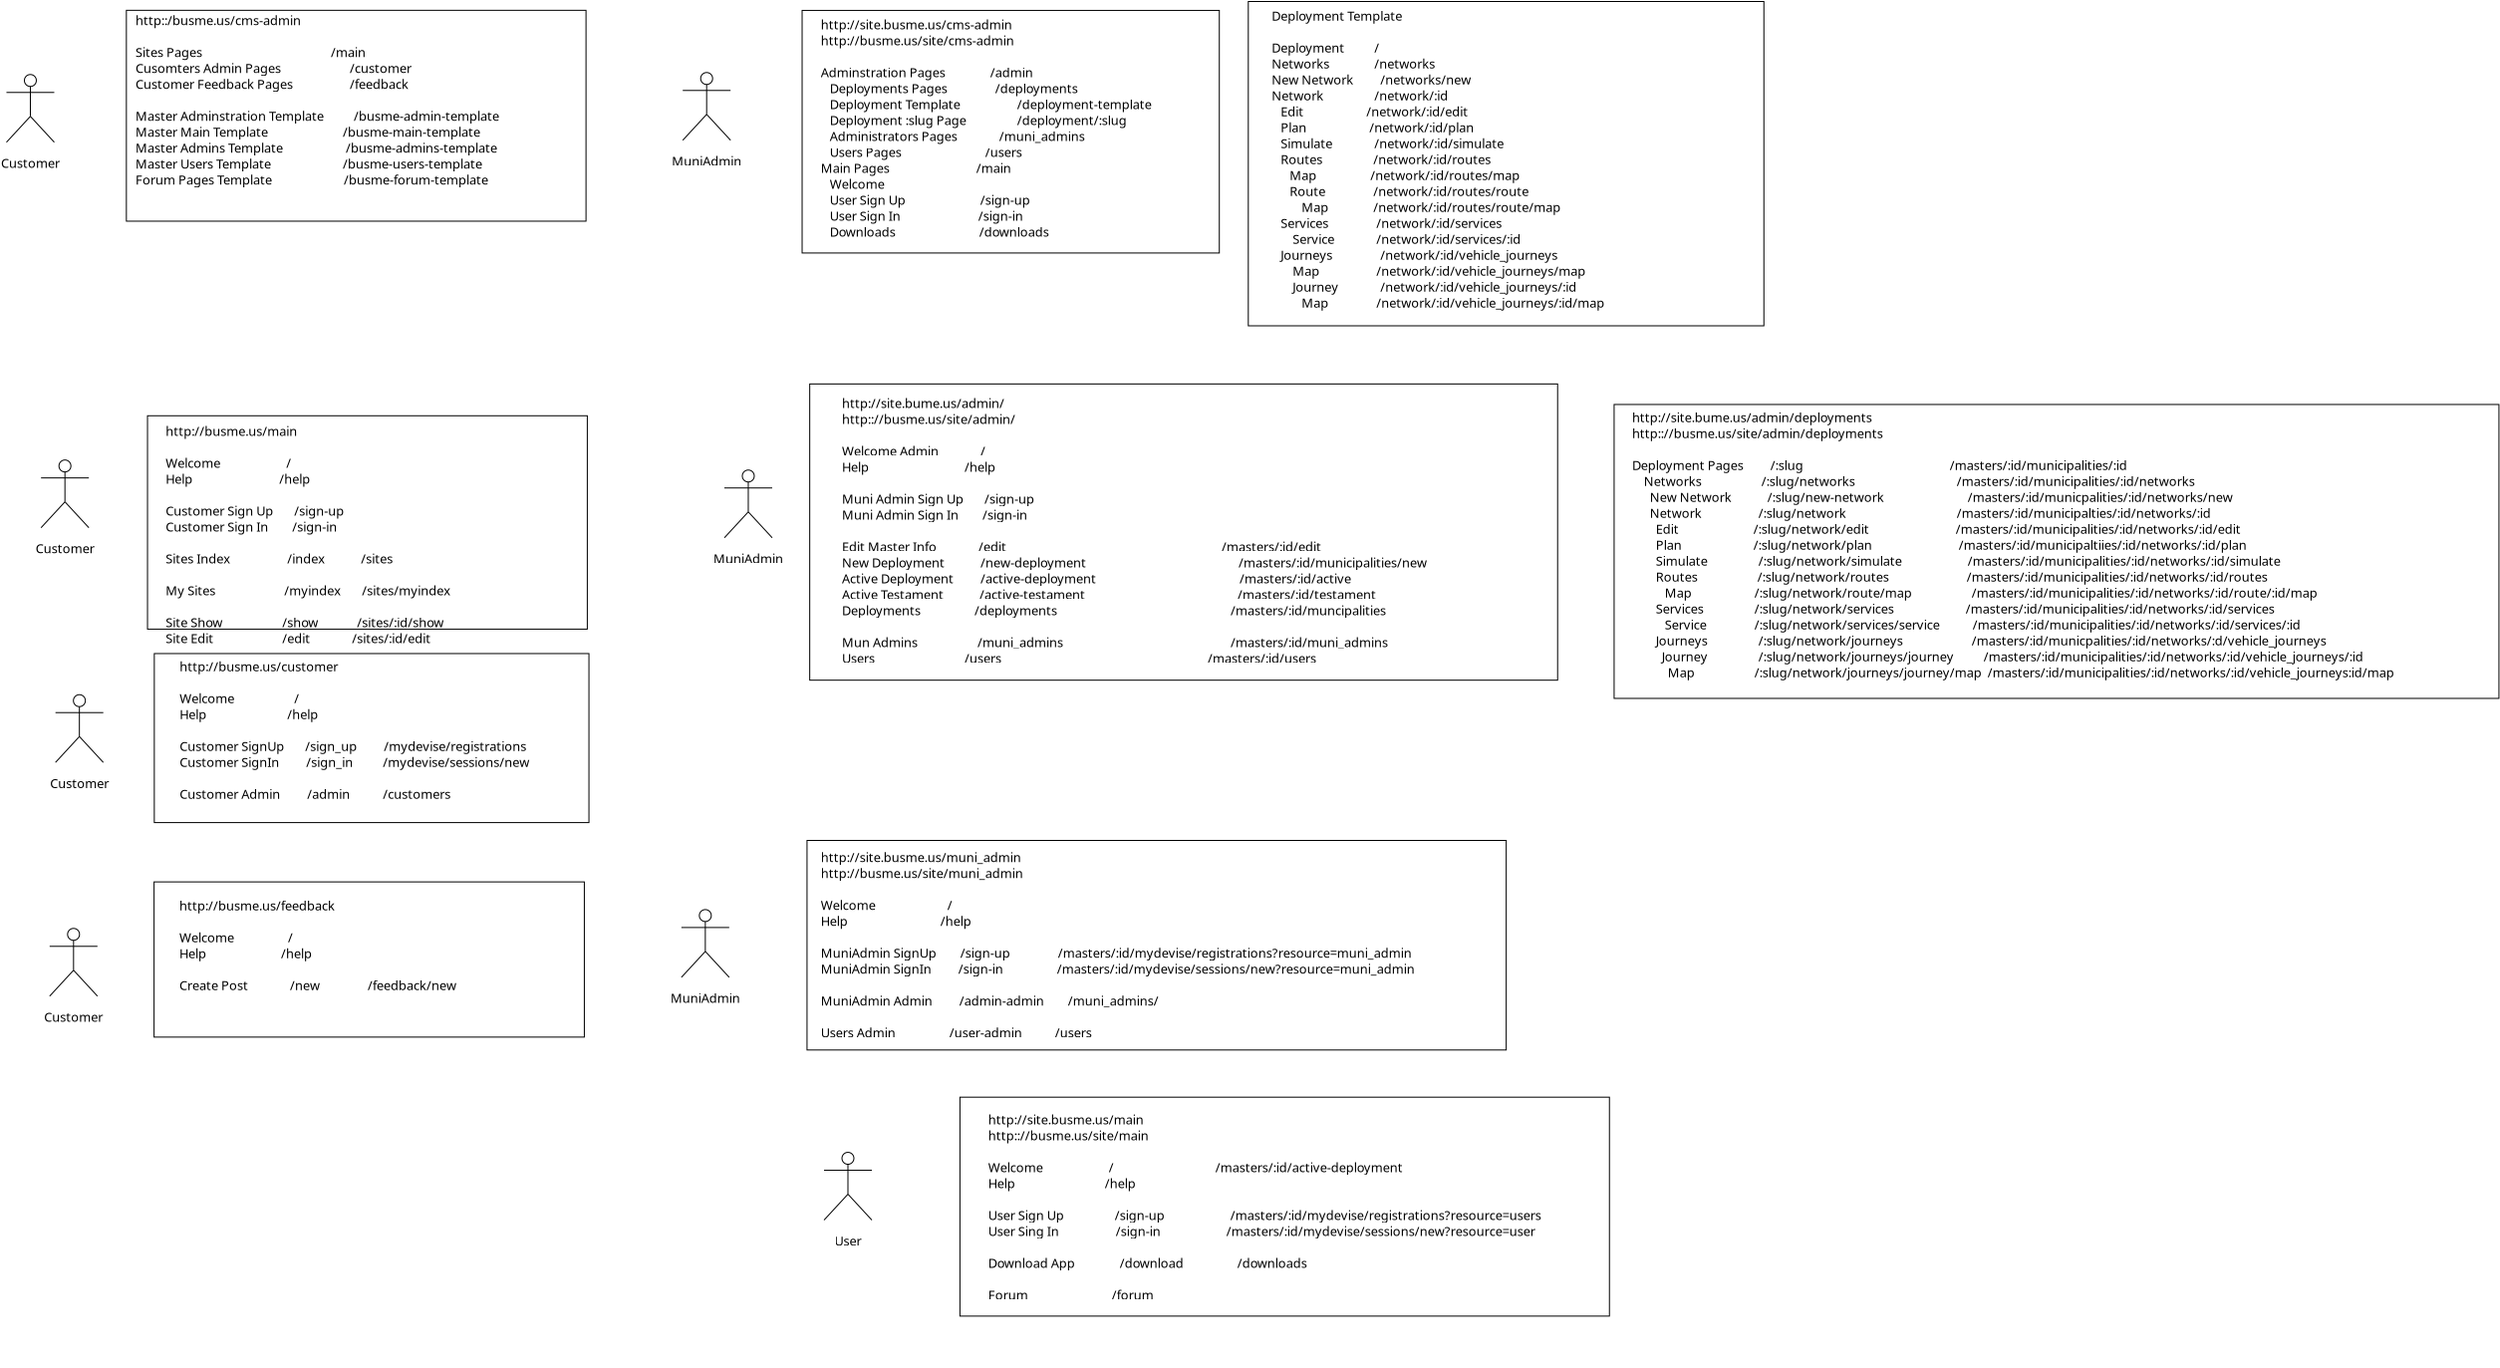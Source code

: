 <?xml version="1.0" encoding="UTF-8"?>
<dia:diagram xmlns:dia="http://www.lysator.liu.se/~alla/dia/">
  <dia:layer name="Background" visible="true" active="true">
    <dia:object type="Standard - Box" version="0" id="O0">
      <dia:attribute name="obj_pos">
        <dia:point val="81.388,1.315"/>
      </dia:attribute>
      <dia:attribute name="obj_bb">
        <dia:rectangle val="81.362,1.29;125.812,16.089"/>
      </dia:attribute>
      <dia:attribute name="elem_corner">
        <dia:point val="81.388,1.315"/>
      </dia:attribute>
      <dia:attribute name="elem_width">
        <dia:real val="44.4"/>
      </dia:attribute>
      <dia:attribute name="elem_height">
        <dia:real val="14.75"/>
      </dia:attribute>
      <dia:attribute name="border_width">
        <dia:real val="0.05"/>
      </dia:attribute>
      <dia:attribute name="show_background">
        <dia:boolean val="true"/>
      </dia:attribute>
    </dia:object>
    <dia:object type="Standard - Box" version="0" id="O1">
      <dia:attribute name="obj_pos">
        <dia:point val="63.031,-18.908"/>
      </dia:attribute>
      <dia:attribute name="obj_bb">
        <dia:rectangle val="63.006,-18.933;88.928,-2.608"/>
      </dia:attribute>
      <dia:attribute name="elem_corner">
        <dia:point val="63.031,-18.908"/>
      </dia:attribute>
      <dia:attribute name="elem_width">
        <dia:real val="25.872"/>
      </dia:attribute>
      <dia:attribute name="elem_height">
        <dia:real val="16.275"/>
      </dia:attribute>
      <dia:attribute name="border_width">
        <dia:real val="0.05"/>
      </dia:attribute>
      <dia:attribute name="show_background">
        <dia:boolean val="true"/>
      </dia:attribute>
    </dia:object>
    <dia:object type="Standard - Box" version="0" id="O2">
      <dia:attribute name="obj_pos">
        <dia:point val="8.134,13.815"/>
      </dia:attribute>
      <dia:attribute name="obj_bb">
        <dia:rectangle val="8.109,13.79;29.968,22.322"/>
      </dia:attribute>
      <dia:attribute name="elem_corner">
        <dia:point val="8.134,13.815"/>
      </dia:attribute>
      <dia:attribute name="elem_width">
        <dia:real val="21.81"/>
      </dia:attribute>
      <dia:attribute name="elem_height">
        <dia:real val="8.482"/>
      </dia:attribute>
      <dia:attribute name="border_width">
        <dia:real val="0.05"/>
      </dia:attribute>
      <dia:attribute name="show_background">
        <dia:boolean val="true"/>
      </dia:attribute>
    </dia:object>
    <dia:object type="Standard - Box" version="0" id="O3">
      <dia:attribute name="obj_pos">
        <dia:point val="40.888,23.192"/>
      </dia:attribute>
      <dia:attribute name="obj_bb">
        <dia:rectangle val="40.862,23.166;75.998,33.732"/>
      </dia:attribute>
      <dia:attribute name="elem_corner">
        <dia:point val="40.888,23.192"/>
      </dia:attribute>
      <dia:attribute name="elem_width">
        <dia:real val="35.085"/>
      </dia:attribute>
      <dia:attribute name="elem_height">
        <dia:real val="10.516"/>
      </dia:attribute>
      <dia:attribute name="border_width">
        <dia:real val="0.05"/>
      </dia:attribute>
      <dia:attribute name="show_background">
        <dia:boolean val="true"/>
      </dia:attribute>
    </dia:object>
    <dia:object type="Standard - Box" version="0" id="O4">
      <dia:attribute name="obj_pos">
        <dia:point val="8.122,25.273"/>
      </dia:attribute>
      <dia:attribute name="obj_bb">
        <dia:rectangle val="8.097,25.248;29.738,33.087"/>
      </dia:attribute>
      <dia:attribute name="elem_corner">
        <dia:point val="8.122,25.273"/>
      </dia:attribute>
      <dia:attribute name="elem_width">
        <dia:real val="21.591"/>
      </dia:attribute>
      <dia:attribute name="elem_height">
        <dia:real val="7.788"/>
      </dia:attribute>
      <dia:attribute name="border_width">
        <dia:real val="0.05"/>
      </dia:attribute>
      <dia:attribute name="show_background">
        <dia:boolean val="true"/>
      </dia:attribute>
    </dia:object>
    <dia:object type="Standard - Box" version="0" id="O5">
      <dia:attribute name="obj_pos">
        <dia:point val="6.733,-18.466"/>
      </dia:attribute>
      <dia:attribute name="obj_bb">
        <dia:rectangle val="6.708,-18.491;29.822,-7.858"/>
      </dia:attribute>
      <dia:attribute name="elem_corner">
        <dia:point val="6.733,-18.466"/>
      </dia:attribute>
      <dia:attribute name="elem_width">
        <dia:real val="23.064"/>
      </dia:attribute>
      <dia:attribute name="elem_height">
        <dia:real val="10.582"/>
      </dia:attribute>
      <dia:attribute name="border_width">
        <dia:real val="0.05"/>
      </dia:attribute>
      <dia:attribute name="show_background">
        <dia:boolean val="true"/>
      </dia:attribute>
    </dia:object>
    <dia:object type="Standard - Box" version="0" id="O6">
      <dia:attribute name="obj_pos">
        <dia:point val="48.561,36.076"/>
      </dia:attribute>
      <dia:attribute name="obj_bb">
        <dia:rectangle val="48.536,36.051;81.178,47.087"/>
      </dia:attribute>
      <dia:attribute name="elem_corner">
        <dia:point val="48.561,36.076"/>
      </dia:attribute>
      <dia:attribute name="elem_width">
        <dia:real val="32.592"/>
      </dia:attribute>
      <dia:attribute name="elem_height">
        <dia:real val="10.986"/>
      </dia:attribute>
      <dia:attribute name="border_width">
        <dia:real val="0.05"/>
      </dia:attribute>
      <dia:attribute name="show_background">
        <dia:boolean val="true"/>
      </dia:attribute>
    </dia:object>
    <dia:object type="Standard - Box" version="0" id="O7">
      <dia:attribute name="obj_pos">
        <dia:point val="41.024,0.285"/>
      </dia:attribute>
      <dia:attribute name="obj_bb">
        <dia:rectangle val="40.999,0.26;78.578,15.175"/>
      </dia:attribute>
      <dia:attribute name="elem_corner">
        <dia:point val="41.024,0.285"/>
      </dia:attribute>
      <dia:attribute name="elem_width">
        <dia:real val="37.529"/>
      </dia:attribute>
      <dia:attribute name="elem_height">
        <dia:real val="14.865"/>
      </dia:attribute>
      <dia:attribute name="border_width">
        <dia:real val="0.05"/>
      </dia:attribute>
      <dia:attribute name="show_background">
        <dia:boolean val="true"/>
      </dia:attribute>
    </dia:object>
    <dia:object type="Standard - Box" version="0" id="O8">
      <dia:attribute name="obj_pos">
        <dia:point val="7.793,1.881"/>
      </dia:attribute>
      <dia:attribute name="obj_bb">
        <dia:rectangle val="7.768,1.856;29.887,12.613"/>
      </dia:attribute>
      <dia:attribute name="elem_corner">
        <dia:point val="7.793,1.881"/>
      </dia:attribute>
      <dia:attribute name="elem_width">
        <dia:real val="22.069"/>
      </dia:attribute>
      <dia:attribute name="elem_height">
        <dia:real val="10.707"/>
      </dia:attribute>
      <dia:attribute name="border_width">
        <dia:real val="0.05"/>
      </dia:attribute>
      <dia:attribute name="show_background">
        <dia:boolean val="true"/>
      </dia:attribute>
    </dia:object>
    <dia:object type="UML - Actor" version="0" id="O9">
      <dia:attribute name="obj_pos">
        <dia:point val="3.65,6.2"/>
      </dia:attribute>
      <dia:attribute name="obj_bb">
        <dia:rectangle val="2.096,3.45;5.204,8.95"/>
      </dia:attribute>
      <dia:attribute name="meta">
        <dia:composite type="dict"/>
      </dia:attribute>
      <dia:attribute name="elem_corner">
        <dia:point val="2.4,3.5"/>
      </dia:attribute>
      <dia:attribute name="elem_width">
        <dia:real val="2.5"/>
      </dia:attribute>
      <dia:attribute name="elem_height">
        <dia:real val="5.4"/>
      </dia:attribute>
      <dia:attribute name="line_width">
        <dia:real val="0.05"/>
      </dia:attribute>
      <dia:attribute name="line_colour">
        <dia:color val="#000000"/>
      </dia:attribute>
      <dia:attribute name="fill_colour">
        <dia:color val="#ffffff"/>
      </dia:attribute>
      <dia:attribute name="text">
        <dia:composite type="text">
          <dia:attribute name="string">
            <dia:string>#Customer#</dia:string>
          </dia:attribute>
          <dia:attribute name="font">
            <dia:font family="sans" style="0" name="Helvetica"/>
          </dia:attribute>
          <dia:attribute name="height">
            <dia:real val="0.8"/>
          </dia:attribute>
          <dia:attribute name="pos">
            <dia:point val="3.65,8.695"/>
          </dia:attribute>
          <dia:attribute name="color">
            <dia:color val="#000000"/>
          </dia:attribute>
          <dia:attribute name="alignment">
            <dia:enum val="1"/>
          </dia:attribute>
        </dia:composite>
      </dia:attribute>
    </dia:object>
    <dia:object type="Standard - Text" version="1" id="O10">
      <dia:attribute name="obj_pos">
        <dia:point val="22.85,9.85"/>
      </dia:attribute>
      <dia:attribute name="obj_bb">
        <dia:rectangle val="22.85,9.255;22.85,10.002"/>
      </dia:attribute>
      <dia:attribute name="text">
        <dia:composite type="text">
          <dia:attribute name="string">
            <dia:string>##</dia:string>
          </dia:attribute>
          <dia:attribute name="font">
            <dia:font family="sans" style="0" name="Helvetica"/>
          </dia:attribute>
          <dia:attribute name="height">
            <dia:real val="0.8"/>
          </dia:attribute>
          <dia:attribute name="pos">
            <dia:point val="22.85,9.85"/>
          </dia:attribute>
          <dia:attribute name="color">
            <dia:color val="#000000"/>
          </dia:attribute>
          <dia:attribute name="alignment">
            <dia:enum val="0"/>
          </dia:attribute>
        </dia:composite>
      </dia:attribute>
      <dia:attribute name="valign">
        <dia:enum val="3"/>
      </dia:attribute>
    </dia:object>
    <dia:object type="Standard - Text" version="1" id="O11">
      <dia:attribute name="obj_pos">
        <dia:point val="12.741,6.832"/>
      </dia:attribute>
      <dia:attribute name="obj_bb">
        <dia:rectangle val="12.741,6.237;12.741,6.985"/>
      </dia:attribute>
      <dia:attribute name="text">
        <dia:composite type="text">
          <dia:attribute name="string">
            <dia:string>##</dia:string>
          </dia:attribute>
          <dia:attribute name="font">
            <dia:font family="sans" style="0" name="Helvetica"/>
          </dia:attribute>
          <dia:attribute name="height">
            <dia:real val="0.8"/>
          </dia:attribute>
          <dia:attribute name="pos">
            <dia:point val="12.741,6.832"/>
          </dia:attribute>
          <dia:attribute name="color">
            <dia:color val="#000000"/>
          </dia:attribute>
          <dia:attribute name="alignment">
            <dia:enum val="0"/>
          </dia:attribute>
        </dia:composite>
      </dia:attribute>
      <dia:attribute name="valign">
        <dia:enum val="3"/>
      </dia:attribute>
    </dia:object>
    <dia:object type="Standard - Text" version="1" id="O12">
      <dia:attribute name="obj_pos">
        <dia:point val="8.706,2.21"/>
      </dia:attribute>
      <dia:attribute name="obj_bb">
        <dia:rectangle val="8.688,2.21;25.126,13.414"/>
      </dia:attribute>
      <dia:attribute name="text">
        <dia:composite type="text">
          <dia:attribute name="string">
            <dia:string>#http://busme.us/main

Welcome                      /
Help                             /help

Customer Sign Up       /sign-up
Customer Sign In        /sign-in

Sites Index                   /index            /sites

My Sites                       /myindex       /sites/myindex

Site Show                    /show             /sites/:id/show
Site Edit                       /edit              /sites/:id/edit#</dia:string>
          </dia:attribute>
          <dia:attribute name="font">
            <dia:font family="sans" style="0" name="Helvetica"/>
          </dia:attribute>
          <dia:attribute name="height">
            <dia:real val="0.8"/>
          </dia:attribute>
          <dia:attribute name="pos">
            <dia:point val="8.706,2.824"/>
          </dia:attribute>
          <dia:attribute name="color">
            <dia:color val="#000000"/>
          </dia:attribute>
          <dia:attribute name="alignment">
            <dia:enum val="0"/>
          </dia:attribute>
        </dia:composite>
      </dia:attribute>
      <dia:attribute name="valign">
        <dia:enum val="0"/>
      </dia:attribute>
    </dia:object>
    <dia:object type="Standard - Text" version="1" id="O13">
      <dia:attribute name="obj_pos">
        <dia:point val="42.641,1.491"/>
      </dia:attribute>
      <dia:attribute name="obj_bb">
        <dia:rectangle val="42.641,0.878;76.555,14.481"/>
      </dia:attribute>
      <dia:attribute name="text">
        <dia:composite type="text">
          <dia:attribute name="string">
            <dia:string>#http://site.bume.us/admin/
http:://busme.us/site/admin/

Welcome Admin              /
Help                                /help

Muni Admin Sign Up       /sign-up
Muni Admin Sign In        /sign-in

Edit Master Info              /edit                                                                        /masters/:id/edit
New Deployment            /new-deployment                                                   /masters/:id/municipalities/new
Active Deployment         /active-deployment                                                /masters/:id/active
Active Testament            /active-testament                                                   /masters/:id/testament
Deployments                  /deployments                                                          /masters/:id/muncipalities

Mun Admins                    /muni_admins                                                        /masters/:id/muni_admins
Users                              /users                                                                     /masters/:id/users#</dia:string>
          </dia:attribute>
          <dia:attribute name="font">
            <dia:font family="sans" style="0" name="Helvetica"/>
          </dia:attribute>
          <dia:attribute name="height">
            <dia:real val="0.8"/>
          </dia:attribute>
          <dia:attribute name="pos">
            <dia:point val="42.641,1.491"/>
          </dia:attribute>
          <dia:attribute name="color">
            <dia:color val="#000000"/>
          </dia:attribute>
          <dia:attribute name="alignment">
            <dia:enum val="0"/>
          </dia:attribute>
        </dia:composite>
      </dia:attribute>
      <dia:attribute name="valign">
        <dia:enum val="3"/>
      </dia:attribute>
    </dia:object>
    <dia:object type="UML - Actor" version="0" id="O14">
      <dia:attribute name="obj_pos">
        <dia:point val="37.94,6.704"/>
      </dia:attribute>
      <dia:attribute name="obj_bb">
        <dia:rectangle val="36.15,3.954;39.73,9.454"/>
      </dia:attribute>
      <dia:attribute name="meta">
        <dia:composite type="dict"/>
      </dia:attribute>
      <dia:attribute name="elem_corner">
        <dia:point val="36.69,4.004"/>
      </dia:attribute>
      <dia:attribute name="elem_width">
        <dia:real val="2.5"/>
      </dia:attribute>
      <dia:attribute name="elem_height">
        <dia:real val="5.4"/>
      </dia:attribute>
      <dia:attribute name="line_width">
        <dia:real val="0.05"/>
      </dia:attribute>
      <dia:attribute name="line_colour">
        <dia:color val="#000000"/>
      </dia:attribute>
      <dia:attribute name="fill_colour">
        <dia:color val="#ffffff"/>
      </dia:attribute>
      <dia:attribute name="text">
        <dia:composite type="text">
          <dia:attribute name="string">
            <dia:string>#MuniAdmin#</dia:string>
          </dia:attribute>
          <dia:attribute name="font">
            <dia:font family="sans" style="0" name="Helvetica"/>
          </dia:attribute>
          <dia:attribute name="height">
            <dia:real val="0.8"/>
          </dia:attribute>
          <dia:attribute name="pos">
            <dia:point val="37.94,9.199"/>
          </dia:attribute>
          <dia:attribute name="color">
            <dia:color val="#000000"/>
          </dia:attribute>
          <dia:attribute name="alignment">
            <dia:enum val="1"/>
          </dia:attribute>
        </dia:composite>
      </dia:attribute>
    </dia:object>
    <dia:object type="Standard - Text" version="1" id="O15">
      <dia:attribute name="obj_pos">
        <dia:point val="49.975,37.437"/>
      </dia:attribute>
      <dia:attribute name="obj_bb">
        <dia:rectangle val="49.975,36.842;81.32,49.59"/>
      </dia:attribute>
      <dia:attribute name="text">
        <dia:composite type="text">
          <dia:attribute name="string">
            <dia:string>#http://site.busme.us/main
http:://busme.us/site/main

Welcome                      /                                  /masters/:id/active-deployment
Help                              /help

User Sign Up                 /sign-up                      /masters/:id/mydevise/registrations?resource=users
User Sing In                   /sign-in                      /masters/:id/mydevise/sessions/new?resource=user

Download App               /download                  /downloads

Forum                            /forum



#</dia:string>
          </dia:attribute>
          <dia:attribute name="font">
            <dia:font family="sans" style="0" name="Helvetica"/>
          </dia:attribute>
          <dia:attribute name="height">
            <dia:real val="0.8"/>
          </dia:attribute>
          <dia:attribute name="pos">
            <dia:point val="49.975,37.437"/>
          </dia:attribute>
          <dia:attribute name="color">
            <dia:color val="#000000"/>
          </dia:attribute>
          <dia:attribute name="alignment">
            <dia:enum val="0"/>
          </dia:attribute>
        </dia:composite>
      </dia:attribute>
      <dia:attribute name="valign">
        <dia:enum val="3"/>
      </dia:attribute>
    </dia:object>
    <dia:object type="UML - Actor" version="0" id="O16">
      <dia:attribute name="obj_pos">
        <dia:point val="42.941,40.944"/>
      </dia:attribute>
      <dia:attribute name="obj_bb">
        <dia:rectangle val="41.641,38.194;44.241,43.694"/>
      </dia:attribute>
      <dia:attribute name="meta">
        <dia:composite type="dict"/>
      </dia:attribute>
      <dia:attribute name="elem_corner">
        <dia:point val="41.691,38.244"/>
      </dia:attribute>
      <dia:attribute name="elem_width">
        <dia:real val="2.5"/>
      </dia:attribute>
      <dia:attribute name="elem_height">
        <dia:real val="5.4"/>
      </dia:attribute>
      <dia:attribute name="line_width">
        <dia:real val="0.05"/>
      </dia:attribute>
      <dia:attribute name="line_colour">
        <dia:color val="#000000"/>
      </dia:attribute>
      <dia:attribute name="fill_colour">
        <dia:color val="#ffffff"/>
      </dia:attribute>
      <dia:attribute name="text">
        <dia:composite type="text">
          <dia:attribute name="string">
            <dia:string>#User#</dia:string>
          </dia:attribute>
          <dia:attribute name="font">
            <dia:font family="sans" style="0" name="Helvetica"/>
          </dia:attribute>
          <dia:attribute name="height">
            <dia:real val="0.8"/>
          </dia:attribute>
          <dia:attribute name="pos">
            <dia:point val="42.941,43.439"/>
          </dia:attribute>
          <dia:attribute name="color">
            <dia:color val="#000000"/>
          </dia:attribute>
          <dia:attribute name="alignment">
            <dia:enum val="1"/>
          </dia:attribute>
        </dia:composite>
      </dia:attribute>
    </dia:object>
    <dia:object type="Standard - Box" version="0" id="O17">
      <dia:attribute name="obj_pos">
        <dia:point val="40.642,-18.461"/>
      </dia:attribute>
      <dia:attribute name="obj_bb">
        <dia:rectangle val="40.617,-18.486;61.602,-6.263"/>
      </dia:attribute>
      <dia:attribute name="elem_corner">
        <dia:point val="40.642,-18.461"/>
      </dia:attribute>
      <dia:attribute name="elem_width">
        <dia:real val="20.935"/>
      </dia:attribute>
      <dia:attribute name="elem_height">
        <dia:real val="12.174"/>
      </dia:attribute>
      <dia:attribute name="border_width">
        <dia:real val="0.05"/>
      </dia:attribute>
      <dia:attribute name="show_background">
        <dia:boolean val="true"/>
      </dia:attribute>
    </dia:object>
    <dia:object type="Standard - Text" version="1" id="O18">
      <dia:attribute name="obj_pos">
        <dia:point val="51.109,-12.374"/>
      </dia:attribute>
      <dia:attribute name="obj_bb">
        <dia:rectangle val="51.109,-12.969;51.109,-12.222"/>
      </dia:attribute>
      <dia:attribute name="text">
        <dia:composite type="text">
          <dia:attribute name="string">
            <dia:string>##</dia:string>
          </dia:attribute>
          <dia:attribute name="font">
            <dia:font family="sans" style="0" name="Helvetica"/>
          </dia:attribute>
          <dia:attribute name="height">
            <dia:real val="0.8"/>
          </dia:attribute>
          <dia:attribute name="pos">
            <dia:point val="51.109,-12.374"/>
          </dia:attribute>
          <dia:attribute name="color">
            <dia:color val="#000000"/>
          </dia:attribute>
          <dia:attribute name="alignment">
            <dia:enum val="0"/>
          </dia:attribute>
        </dia:composite>
      </dia:attribute>
      <dia:attribute name="valign">
        <dia:enum val="3"/>
      </dia:attribute>
      <dia:connections>
        <dia:connection handle="0" to="O17" connection="8"/>
      </dia:connections>
    </dia:object>
    <dia:object type="Standard - Text" version="1" id="O19">
      <dia:attribute name="obj_pos">
        <dia:point val="41.581,-17.508"/>
      </dia:attribute>
      <dia:attribute name="obj_bb">
        <dia:rectangle val="41.581,-18.122;60.264,-6.918"/>
      </dia:attribute>
      <dia:attribute name="text">
        <dia:composite type="text">
          <dia:attribute name="string">
            <dia:string>#http://site.busme.us/cms-admin
http://busme.us/site/cms-admin

Adminstration Pages               /admin
   Deployments Pages                /deployments
   Deployment Template                   /deployment-template
   Deployment :slug Page                 /deployment/:slug
   Administrators Pages              /muni_admins
   Users Pages                            /users
Main Pages                             /main
   Welcome                                
   User Sign Up                         /sign-up
   User Sign In                          /sign-in
   Downloads                            /downloads#</dia:string>
          </dia:attribute>
          <dia:attribute name="font">
            <dia:font family="sans" style="0" name="Helvetica"/>
          </dia:attribute>
          <dia:attribute name="height">
            <dia:real val="0.8"/>
          </dia:attribute>
          <dia:attribute name="pos">
            <dia:point val="41.581,-17.508"/>
          </dia:attribute>
          <dia:attribute name="color">
            <dia:color val="#000000"/>
          </dia:attribute>
          <dia:attribute name="alignment">
            <dia:enum val="0"/>
          </dia:attribute>
        </dia:composite>
      </dia:attribute>
      <dia:attribute name="valign">
        <dia:enum val="3"/>
      </dia:attribute>
    </dia:object>
    <dia:object type="UML - Actor" version="0" id="O20">
      <dia:attribute name="obj_pos">
        <dia:point val="35.851,-13.244"/>
      </dia:attribute>
      <dia:attribute name="obj_bb">
        <dia:rectangle val="34.061,-15.994;37.641,-10.494"/>
      </dia:attribute>
      <dia:attribute name="meta">
        <dia:composite type="dict"/>
      </dia:attribute>
      <dia:attribute name="elem_corner">
        <dia:point val="34.601,-15.944"/>
      </dia:attribute>
      <dia:attribute name="elem_width">
        <dia:real val="2.5"/>
      </dia:attribute>
      <dia:attribute name="elem_height">
        <dia:real val="5.4"/>
      </dia:attribute>
      <dia:attribute name="line_width">
        <dia:real val="0.05"/>
      </dia:attribute>
      <dia:attribute name="line_colour">
        <dia:color val="#000000"/>
      </dia:attribute>
      <dia:attribute name="fill_colour">
        <dia:color val="#ffffff"/>
      </dia:attribute>
      <dia:attribute name="text">
        <dia:composite type="text">
          <dia:attribute name="string">
            <dia:string>#MuniAdmin#</dia:string>
          </dia:attribute>
          <dia:attribute name="font">
            <dia:font family="sans" style="0" name="Helvetica"/>
          </dia:attribute>
          <dia:attribute name="height">
            <dia:real val="0.8"/>
          </dia:attribute>
          <dia:attribute name="pos">
            <dia:point val="35.851,-10.749"/>
          </dia:attribute>
          <dia:attribute name="color">
            <dia:color val="#000000"/>
          </dia:attribute>
          <dia:attribute name="alignment">
            <dia:enum val="1"/>
          </dia:attribute>
        </dia:composite>
      </dia:attribute>
    </dia:object>
    <dia:object type="Standard - Text" version="1" id="O21">
      <dia:attribute name="obj_pos">
        <dia:point val="7.197,-17.72"/>
      </dia:attribute>
      <dia:attribute name="obj_bb">
        <dia:rectangle val="7.197,-18.334;27.418,-7.13"/>
      </dia:attribute>
      <dia:attribute name="text">
        <dia:composite type="text">
          <dia:attribute name="string">
            <dia:string>#http::/busme.us/cms-admin

Sites Pages                                           /main
Cusomters Admin Pages                       /customer
Customer Feedback Pages                   /feedback

Master Adminstration Template          /busme-admin-template
Master Main Template                         /busme-main-template
Master Admins Template                     /busme-admins-template
Master Users Template                        /busme-users-template
Forum Pages Template                        /busme-forum-template


#</dia:string>
          </dia:attribute>
          <dia:attribute name="font">
            <dia:font family="sans" style="0" name="Helvetica"/>
          </dia:attribute>
          <dia:attribute name="height">
            <dia:real val="0.8"/>
          </dia:attribute>
          <dia:attribute name="pos">
            <dia:point val="7.197,-17.72"/>
          </dia:attribute>
          <dia:attribute name="color">
            <dia:color val="#000000"/>
          </dia:attribute>
          <dia:attribute name="alignment">
            <dia:enum val="0"/>
          </dia:attribute>
        </dia:composite>
      </dia:attribute>
      <dia:attribute name="valign">
        <dia:enum val="3"/>
      </dia:attribute>
    </dia:object>
    <dia:object type="UML - Actor" version="0" id="O22">
      <dia:attribute name="obj_pos">
        <dia:point val="1.915,-13.144"/>
      </dia:attribute>
      <dia:attribute name="obj_bb">
        <dia:rectangle val="0.362,-15.894;3.469,-10.394"/>
      </dia:attribute>
      <dia:attribute name="meta">
        <dia:composite type="dict"/>
      </dia:attribute>
      <dia:attribute name="elem_corner">
        <dia:point val="0.665,-15.844"/>
      </dia:attribute>
      <dia:attribute name="elem_width">
        <dia:real val="2.5"/>
      </dia:attribute>
      <dia:attribute name="elem_height">
        <dia:real val="5.4"/>
      </dia:attribute>
      <dia:attribute name="line_width">
        <dia:real val="0.05"/>
      </dia:attribute>
      <dia:attribute name="line_colour">
        <dia:color val="#000000"/>
      </dia:attribute>
      <dia:attribute name="fill_colour">
        <dia:color val="#ffffff"/>
      </dia:attribute>
      <dia:attribute name="text">
        <dia:composite type="text">
          <dia:attribute name="string">
            <dia:string>#Customer#</dia:string>
          </dia:attribute>
          <dia:attribute name="font">
            <dia:font family="sans" style="0" name="Helvetica"/>
          </dia:attribute>
          <dia:attribute name="height">
            <dia:real val="0.8"/>
          </dia:attribute>
          <dia:attribute name="pos">
            <dia:point val="1.915,-10.649"/>
          </dia:attribute>
          <dia:attribute name="color">
            <dia:color val="#000000"/>
          </dia:attribute>
          <dia:attribute name="alignment">
            <dia:enum val="1"/>
          </dia:attribute>
        </dia:composite>
      </dia:attribute>
    </dia:object>
    <dia:object type="Standard - Text" version="1" id="O23">
      <dia:attribute name="obj_pos">
        <dia:point val="9.394,26.7"/>
      </dia:attribute>
      <dia:attribute name="obj_bb">
        <dia:rectangle val="9.394,26.105;25.372,31.652"/>
      </dia:attribute>
      <dia:attribute name="text">
        <dia:composite type="text">
          <dia:attribute name="string">
            <dia:string>#http://busme.us/feedback

Welcome                  /
Help                         /help

Create Post              /new                /feedback/new
#</dia:string>
          </dia:attribute>
          <dia:attribute name="font">
            <dia:font family="sans" style="0" name="Helvetica"/>
          </dia:attribute>
          <dia:attribute name="height">
            <dia:real val="0.8"/>
          </dia:attribute>
          <dia:attribute name="pos">
            <dia:point val="9.394,26.7"/>
          </dia:attribute>
          <dia:attribute name="color">
            <dia:color val="#000000"/>
          </dia:attribute>
          <dia:attribute name="alignment">
            <dia:enum val="0"/>
          </dia:attribute>
        </dia:composite>
      </dia:attribute>
      <dia:attribute name="valign">
        <dia:enum val="3"/>
      </dia:attribute>
    </dia:object>
    <dia:object type="Standard - Text" version="1" id="O24">
      <dia:attribute name="obj_pos">
        <dia:point val="41.581,24.281"/>
      </dia:attribute>
      <dia:attribute name="obj_bb">
        <dia:rectangle val="41.581,23.686;74.329,33.233"/>
      </dia:attribute>
      <dia:attribute name="text">
        <dia:composite type="text">
          <dia:attribute name="string">
            <dia:string>#http://site.busme.us/muni_admin
http://busme.us/site/muni_admin

Welcome                        /
Help                               /help

MuniAdmin SignUp        /sign-up                /masters/:id/mydevise/registrations?resource=muni_admin
MuniAdmin SignIn         /sign-in                  /masters/:id/mydevise/sessions/new?resource=muni_admin

MuniAdmin Admin         /admin-admin        /muni_admins/

Users Admin                  /user-admin           /users#</dia:string>
          </dia:attribute>
          <dia:attribute name="font">
            <dia:font family="sans" style="0" name="Helvetica"/>
          </dia:attribute>
          <dia:attribute name="height">
            <dia:real val="0.8"/>
          </dia:attribute>
          <dia:attribute name="pos">
            <dia:point val="41.581,24.281"/>
          </dia:attribute>
          <dia:attribute name="color">
            <dia:color val="#000000"/>
          </dia:attribute>
          <dia:attribute name="alignment">
            <dia:enum val="0"/>
          </dia:attribute>
        </dia:composite>
      </dia:attribute>
      <dia:attribute name="valign">
        <dia:enum val="3"/>
      </dia:attribute>
    </dia:object>
    <dia:object type="UML - Actor" version="0" id="O25">
      <dia:attribute name="obj_pos">
        <dia:point val="35.784,28.762"/>
      </dia:attribute>
      <dia:attribute name="obj_bb">
        <dia:rectangle val="33.994,26.012;37.574,31.512"/>
      </dia:attribute>
      <dia:attribute name="meta">
        <dia:composite type="dict"/>
      </dia:attribute>
      <dia:attribute name="elem_corner">
        <dia:point val="34.534,26.062"/>
      </dia:attribute>
      <dia:attribute name="elem_width">
        <dia:real val="2.5"/>
      </dia:attribute>
      <dia:attribute name="elem_height">
        <dia:real val="5.4"/>
      </dia:attribute>
      <dia:attribute name="line_width">
        <dia:real val="0.05"/>
      </dia:attribute>
      <dia:attribute name="line_colour">
        <dia:color val="#000000"/>
      </dia:attribute>
      <dia:attribute name="fill_colour">
        <dia:color val="#ffffff"/>
      </dia:attribute>
      <dia:attribute name="text">
        <dia:composite type="text">
          <dia:attribute name="string">
            <dia:string>#MuniAdmin#</dia:string>
          </dia:attribute>
          <dia:attribute name="font">
            <dia:font family="sans" style="0" name="Helvetica"/>
          </dia:attribute>
          <dia:attribute name="height">
            <dia:real val="0.8"/>
          </dia:attribute>
          <dia:attribute name="pos">
            <dia:point val="35.784,31.257"/>
          </dia:attribute>
          <dia:attribute name="color">
            <dia:color val="#000000"/>
          </dia:attribute>
          <dia:attribute name="alignment">
            <dia:enum val="1"/>
          </dia:attribute>
        </dia:composite>
      </dia:attribute>
    </dia:object>
    <dia:object type="Standard - Text" version="1" id="O26">
      <dia:attribute name="obj_pos">
        <dia:point val="9.406,14.701"/>
      </dia:attribute>
      <dia:attribute name="obj_bb">
        <dia:rectangle val="9.406,14.107;28.754,21.254"/>
      </dia:attribute>
      <dia:attribute name="text">
        <dia:composite type="text">
          <dia:attribute name="string">
            <dia:string>#http://busme.us/customer

Welcome                    /
Help                           /help

Customer SignUp       /sign_up         /mydevise/registrations
Customer SignIn         /sign_in          /mydevise/sessions/new

Customer Admin         /admin           /customers#</dia:string>
          </dia:attribute>
          <dia:attribute name="font">
            <dia:font family="sans" style="0" name="Helvetica"/>
          </dia:attribute>
          <dia:attribute name="height">
            <dia:real val="0.8"/>
          </dia:attribute>
          <dia:attribute name="pos">
            <dia:point val="9.406,14.701"/>
          </dia:attribute>
          <dia:attribute name="color">
            <dia:color val="#000000"/>
          </dia:attribute>
          <dia:attribute name="alignment">
            <dia:enum val="0"/>
          </dia:attribute>
        </dia:composite>
      </dia:attribute>
      <dia:attribute name="valign">
        <dia:enum val="3"/>
      </dia:attribute>
    </dia:object>
    <dia:object type="UML - Actor" version="0" id="O27">
      <dia:attribute name="obj_pos">
        <dia:point val="4.375,17.978"/>
      </dia:attribute>
      <dia:attribute name="obj_bb">
        <dia:rectangle val="2.821,15.228;5.928,20.728"/>
      </dia:attribute>
      <dia:attribute name="meta">
        <dia:composite type="dict"/>
      </dia:attribute>
      <dia:attribute name="elem_corner">
        <dia:point val="3.125,15.278"/>
      </dia:attribute>
      <dia:attribute name="elem_width">
        <dia:real val="2.5"/>
      </dia:attribute>
      <dia:attribute name="elem_height">
        <dia:real val="5.4"/>
      </dia:attribute>
      <dia:attribute name="line_width">
        <dia:real val="0.05"/>
      </dia:attribute>
      <dia:attribute name="line_colour">
        <dia:color val="#000000"/>
      </dia:attribute>
      <dia:attribute name="fill_colour">
        <dia:color val="#ffffff"/>
      </dia:attribute>
      <dia:attribute name="text">
        <dia:composite type="text">
          <dia:attribute name="string">
            <dia:string>#Customer#</dia:string>
          </dia:attribute>
          <dia:attribute name="font">
            <dia:font family="sans" style="0" name="Helvetica"/>
          </dia:attribute>
          <dia:attribute name="height">
            <dia:real val="0.8"/>
          </dia:attribute>
          <dia:attribute name="pos">
            <dia:point val="4.375,20.473"/>
          </dia:attribute>
          <dia:attribute name="color">
            <dia:color val="#000000"/>
          </dia:attribute>
          <dia:attribute name="alignment">
            <dia:enum val="1"/>
          </dia:attribute>
        </dia:composite>
      </dia:attribute>
    </dia:object>
    <dia:object type="UML - Actor" version="0" id="O28">
      <dia:attribute name="obj_pos">
        <dia:point val="4.082,29.706"/>
      </dia:attribute>
      <dia:attribute name="obj_bb">
        <dia:rectangle val="2.528,26.956;5.636,32.456"/>
      </dia:attribute>
      <dia:attribute name="meta">
        <dia:composite type="dict"/>
      </dia:attribute>
      <dia:attribute name="elem_corner">
        <dia:point val="2.832,27.006"/>
      </dia:attribute>
      <dia:attribute name="elem_width">
        <dia:real val="2.5"/>
      </dia:attribute>
      <dia:attribute name="elem_height">
        <dia:real val="5.4"/>
      </dia:attribute>
      <dia:attribute name="line_width">
        <dia:real val="0.05"/>
      </dia:attribute>
      <dia:attribute name="line_colour">
        <dia:color val="#000000"/>
      </dia:attribute>
      <dia:attribute name="fill_colour">
        <dia:color val="#ffffff"/>
      </dia:attribute>
      <dia:attribute name="text">
        <dia:composite type="text">
          <dia:attribute name="string">
            <dia:string>#Customer#</dia:string>
          </dia:attribute>
          <dia:attribute name="font">
            <dia:font family="sans" style="0" name="Helvetica"/>
          </dia:attribute>
          <dia:attribute name="height">
            <dia:real val="0.8"/>
          </dia:attribute>
          <dia:attribute name="pos">
            <dia:point val="4.082,32.202"/>
          </dia:attribute>
          <dia:attribute name="color">
            <dia:color val="#000000"/>
          </dia:attribute>
          <dia:attribute name="alignment">
            <dia:enum val="1"/>
          </dia:attribute>
        </dia:composite>
      </dia:attribute>
    </dia:object>
    <dia:object type="Standard - Text" version="1" id="O29">
      <dia:attribute name="obj_pos">
        <dia:point val="64.203,-17.941"/>
      </dia:attribute>
      <dia:attribute name="obj_bb">
        <dia:rectangle val="64.203,-18.536;82.858,-0.989"/>
      </dia:attribute>
      <dia:attribute name="text">
        <dia:composite type="text">
          <dia:attribute name="string">
            <dia:string>#Deployment Template

Deployment          /
Networks               /networks
New Network         /networks/new
Network                 /network/:id
   Edit                     /network/:id/edit
   Plan                     /network/:id/plan
   Simulate              /network/:id/simulate
   Routes                 /network/:id/routes
      Map                  /network/:id/routes/map
      Route                /network/:id/routes/route
          Map               /network/:id/routes/route/map
   Services                /network/:id/services
       Service              /network/:id/services/:id
   Journeys                /network/:id/vehicle_journeys
       Map                   /network/:id/vehicle_journeys/map
       Journey              /network/:id/vehicle_journeys/:id
          Map                /network/:id/vehicle_journeys/:id/map


#</dia:string>
          </dia:attribute>
          <dia:attribute name="font">
            <dia:font family="sans" style="0" name="Helvetica"/>
          </dia:attribute>
          <dia:attribute name="height">
            <dia:real val="0.8"/>
          </dia:attribute>
          <dia:attribute name="pos">
            <dia:point val="64.203,-17.941"/>
          </dia:attribute>
          <dia:attribute name="color">
            <dia:color val="#000000"/>
          </dia:attribute>
          <dia:attribute name="alignment">
            <dia:enum val="0"/>
          </dia:attribute>
        </dia:composite>
      </dia:attribute>
      <dia:attribute name="valign">
        <dia:enum val="3"/>
      </dia:attribute>
    </dia:object>
    <dia:object type="Standard - Text" version="1" id="O30">
      <dia:attribute name="obj_pos">
        <dia:point val="82.285,2.201"/>
      </dia:attribute>
      <dia:attribute name="obj_bb">
        <dia:rectangle val="82.285,1.606;123.955,15.953"/>
      </dia:attribute>
      <dia:attribute name="text">
        <dia:composite type="text">
          <dia:attribute name="string">
            <dia:string>#http://site.bume.us/admin/deployments
http:://busme.us/site/admin/deployments

Deployment Pages         /:slug                                                 /masters/:id/municipalities/:id
    Networks                    /:slug/networks                                  /masters/:id/municipalities/:id/networks
      New Network            /:slug/new-network                            /masters/:id/municpalities/:id/networks/new
      Network                   /:slug/network                                     /masters/:id/municipalties/:id/networks/:id
        Edit                         /:slug/network/edit                             /masters/:id/municipalities/:id/networks/:id/edit
        Plan                        /:slug/network/plan                             /masters/:id/municipaltiies/:id/networks/:id/plan
        Simulate                 /:slug/network/simulate                      /masters/:id/municipalities/:id/networks/:id/simulate
        Routes                    /:slug/network/routes                          /masters/:id/municipalities/:id/networks/:id/routes
           Map                     /:slug/network/route/map                    /masters/:id/municipalities/:id/networks/:id/route/:id/map
        Services                 /:slug/network/services                        /masters/:id/municipalities/:id/networks/:id/services
           Service                /:slug/network/services/service           /masters/:id/municipalities/:id/networks/:id/services/:id
        Journeys                 /:slug/network/journeys                       /masters/:id/municpalities/:id/networks/:d/vehicle_journeys
          Journey                 /:slug/network/journeys/journey          /masters/:id/municipalities/:id/networks/:id/vehicle_journeys/:id
            Map                    /:slug/network/journeys/journey/map  /masters/:id/municipalities/:id/networks/:id/vehicle_journeys:id/map
#</dia:string>
          </dia:attribute>
          <dia:attribute name="font">
            <dia:font family="sans" style="0" name="Helvetica"/>
          </dia:attribute>
          <dia:attribute name="height">
            <dia:real val="0.8"/>
          </dia:attribute>
          <dia:attribute name="pos">
            <dia:point val="82.285,2.201"/>
          </dia:attribute>
          <dia:attribute name="color">
            <dia:color val="#000000"/>
          </dia:attribute>
          <dia:attribute name="alignment">
            <dia:enum val="0"/>
          </dia:attribute>
        </dia:composite>
      </dia:attribute>
      <dia:attribute name="valign">
        <dia:enum val="3"/>
      </dia:attribute>
    </dia:object>
    <dia:object type="Standard - Text" version="1" id="O31">
      <dia:attribute name="obj_pos">
        <dia:point val="59.788,7.718"/>
      </dia:attribute>
      <dia:attribute name="obj_bb">
        <dia:rectangle val="59.788,7.123;59.788,7.87"/>
      </dia:attribute>
      <dia:attribute name="text">
        <dia:composite type="text">
          <dia:attribute name="string">
            <dia:string>##</dia:string>
          </dia:attribute>
          <dia:attribute name="font">
            <dia:font family="sans" style="0" name="Helvetica"/>
          </dia:attribute>
          <dia:attribute name="height">
            <dia:real val="0.8"/>
          </dia:attribute>
          <dia:attribute name="pos">
            <dia:point val="59.788,7.718"/>
          </dia:attribute>
          <dia:attribute name="color">
            <dia:color val="#000000"/>
          </dia:attribute>
          <dia:attribute name="alignment">
            <dia:enum val="0"/>
          </dia:attribute>
        </dia:composite>
      </dia:attribute>
      <dia:attribute name="valign">
        <dia:enum val="3"/>
      </dia:attribute>
      <dia:connections>
        <dia:connection handle="0" to="O7" connection="8"/>
      </dia:connections>
    </dia:object>
  </dia:layer>
</dia:diagram>
